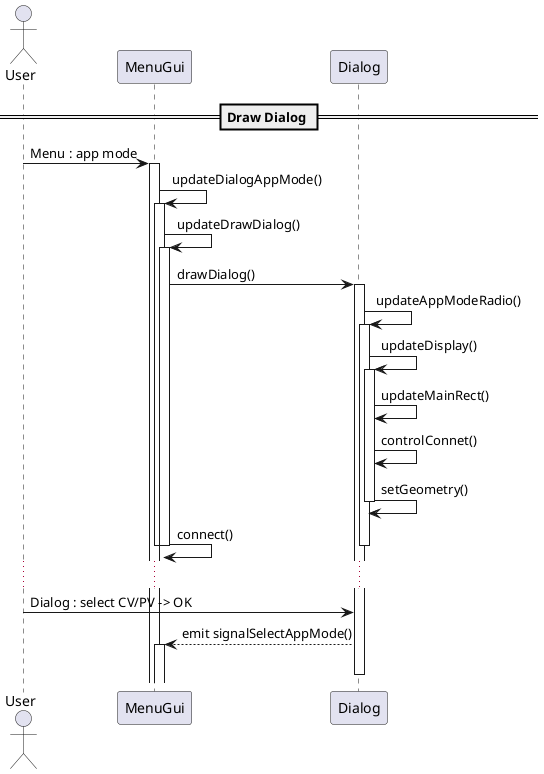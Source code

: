 @startuml

== Draw Dialog ==

actor User order 1


participant MenuGui order 10
participant Dialog order 50

User -> MenuGui: Menu : app mode


activate MenuGui
    MenuGui -> MenuGui : updateDialogAppMode()
    activate MenuGui
        MenuGui -> MenuGui : updateDrawDialog()
        activate MenuGui

        MenuGui -> Dialog : drawDialog()
        activate Dialog
            Dialog -> Dialog : updateAppModeRadio()
            activate Dialog
                Dialog -> Dialog : updateDisplay()
                activate Dialog
                    Dialog -> Dialog : updateMainRect()
                    Dialog -> Dialog : controlConnet()
                    Dialog -> Dialog : setGeometry()
                deactivate Dialog
        MenuGui -> MenuGui : connect()
        deactivate MenuGui
'     deactivate MenuGui

deactivate Dialog
deactivate MenuGui


...
User -> Dialog : Dialog : select CV/PV -> OK



MenuGui <-- Dialog : emit signalSelectAppMode()
activate MenuGui

deactivate Dialog




@enduml
